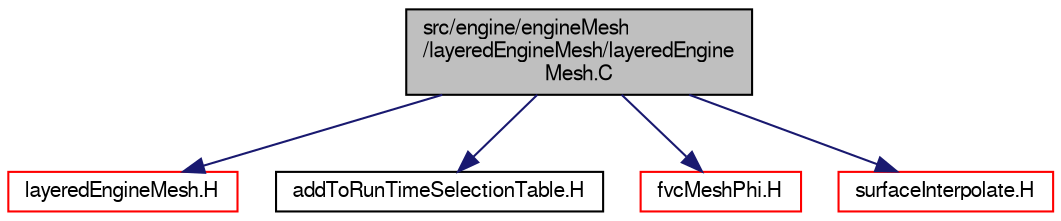 digraph "src/engine/engineMesh/layeredEngineMesh/layeredEngineMesh.C"
{
  bgcolor="transparent";
  edge [fontname="FreeSans",fontsize="10",labelfontname="FreeSans",labelfontsize="10"];
  node [fontname="FreeSans",fontsize="10",shape=record];
  Node0 [label="src/engine/engineMesh\l/layeredEngineMesh/layeredEngine\lMesh.C",height=0.2,width=0.4,color="black", fillcolor="grey75", style="filled", fontcolor="black"];
  Node0 -> Node1 [color="midnightblue",fontsize="10",style="solid",fontname="FreeSans"];
  Node1 [label="layeredEngineMesh.H",height=0.2,width=0.4,color="red",URL="$a01025.html"];
  Node0 -> Node292 [color="midnightblue",fontsize="10",style="solid",fontname="FreeSans"];
  Node292 [label="addToRunTimeSelectionTable.H",height=0.2,width=0.4,color="black",URL="$a09263.html",tooltip="Macros for easy insertion into run-time selection tables. "];
  Node0 -> Node293 [color="midnightblue",fontsize="10",style="solid",fontname="FreeSans"];
  Node293 [label="fvcMeshPhi.H",height=0.2,width=0.4,color="red",URL="$a02996.html",tooltip="Calculate the mesh motion flux and convert fluxes from absolute to relative and back. "];
  Node0 -> Node299 [color="midnightblue",fontsize="10",style="solid",fontname="FreeSans"];
  Node299 [label="surfaceInterpolate.H",height=0.2,width=0.4,color="red",URL="$a04307.html",tooltip="Surface Interpolation. "];
}
